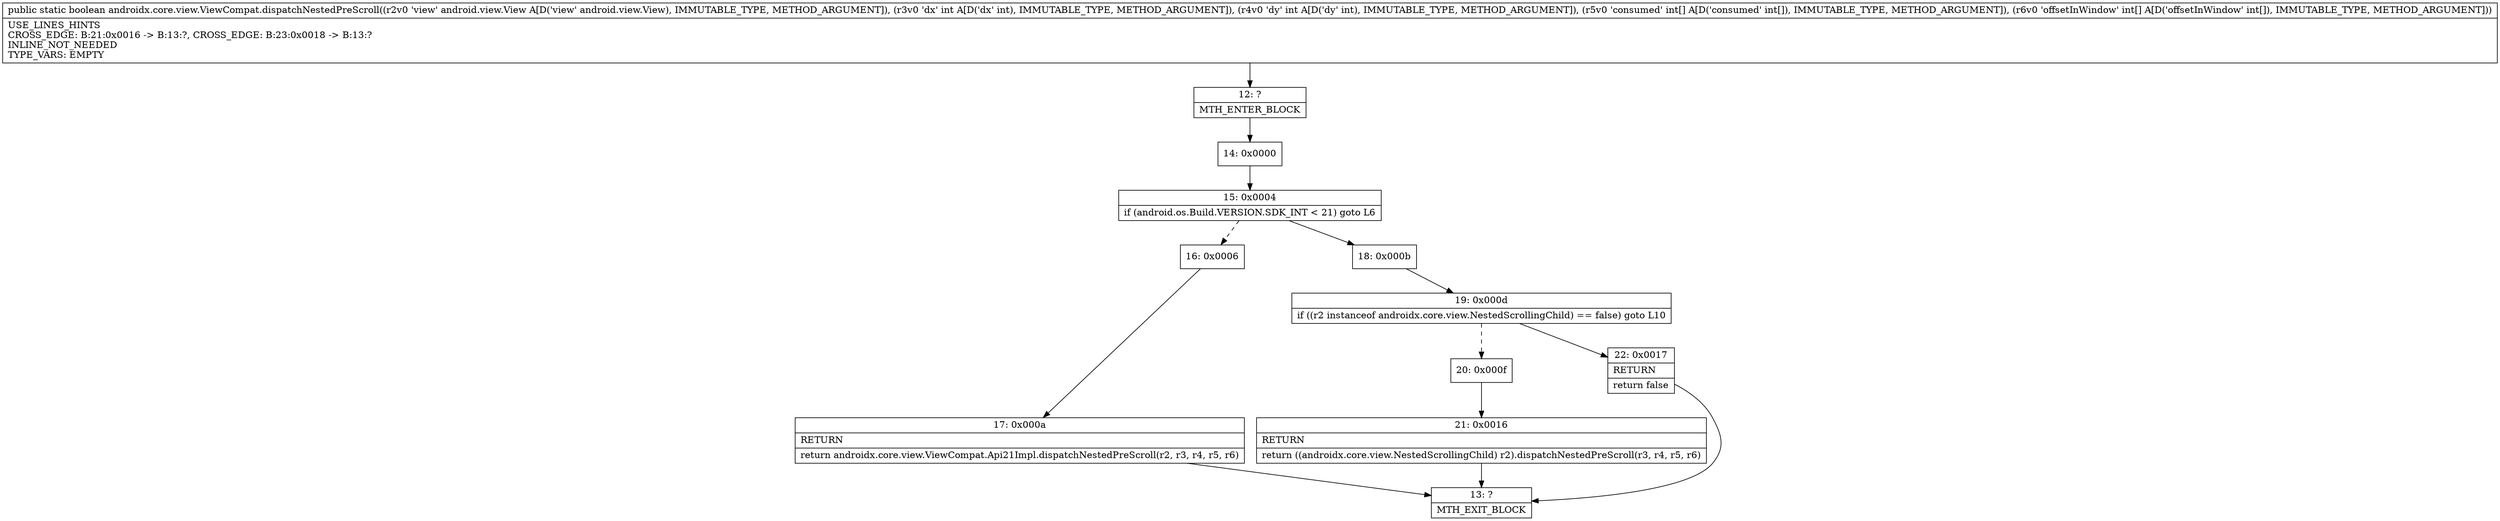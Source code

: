 digraph "CFG forandroidx.core.view.ViewCompat.dispatchNestedPreScroll(Landroid\/view\/View;II[I[I)Z" {
Node_12 [shape=record,label="{12\:\ ?|MTH_ENTER_BLOCK\l}"];
Node_14 [shape=record,label="{14\:\ 0x0000}"];
Node_15 [shape=record,label="{15\:\ 0x0004|if (android.os.Build.VERSION.SDK_INT \< 21) goto L6\l}"];
Node_16 [shape=record,label="{16\:\ 0x0006}"];
Node_17 [shape=record,label="{17\:\ 0x000a|RETURN\l|return androidx.core.view.ViewCompat.Api21Impl.dispatchNestedPreScroll(r2, r3, r4, r5, r6)\l}"];
Node_13 [shape=record,label="{13\:\ ?|MTH_EXIT_BLOCK\l}"];
Node_18 [shape=record,label="{18\:\ 0x000b}"];
Node_19 [shape=record,label="{19\:\ 0x000d|if ((r2 instanceof androidx.core.view.NestedScrollingChild) == false) goto L10\l}"];
Node_20 [shape=record,label="{20\:\ 0x000f}"];
Node_21 [shape=record,label="{21\:\ 0x0016|RETURN\l|return ((androidx.core.view.NestedScrollingChild) r2).dispatchNestedPreScroll(r3, r4, r5, r6)\l}"];
Node_22 [shape=record,label="{22\:\ 0x0017|RETURN\l|return false\l}"];
MethodNode[shape=record,label="{public static boolean androidx.core.view.ViewCompat.dispatchNestedPreScroll((r2v0 'view' android.view.View A[D('view' android.view.View), IMMUTABLE_TYPE, METHOD_ARGUMENT]), (r3v0 'dx' int A[D('dx' int), IMMUTABLE_TYPE, METHOD_ARGUMENT]), (r4v0 'dy' int A[D('dy' int), IMMUTABLE_TYPE, METHOD_ARGUMENT]), (r5v0 'consumed' int[] A[D('consumed' int[]), IMMUTABLE_TYPE, METHOD_ARGUMENT]), (r6v0 'offsetInWindow' int[] A[D('offsetInWindow' int[]), IMMUTABLE_TYPE, METHOD_ARGUMENT]))  | USE_LINES_HINTS\lCROSS_EDGE: B:21:0x0016 \-\> B:13:?, CROSS_EDGE: B:23:0x0018 \-\> B:13:?\lINLINE_NOT_NEEDED\lTYPE_VARS: EMPTY\l}"];
MethodNode -> Node_12;Node_12 -> Node_14;
Node_14 -> Node_15;
Node_15 -> Node_16[style=dashed];
Node_15 -> Node_18;
Node_16 -> Node_17;
Node_17 -> Node_13;
Node_18 -> Node_19;
Node_19 -> Node_20[style=dashed];
Node_19 -> Node_22;
Node_20 -> Node_21;
Node_21 -> Node_13;
Node_22 -> Node_13;
}

